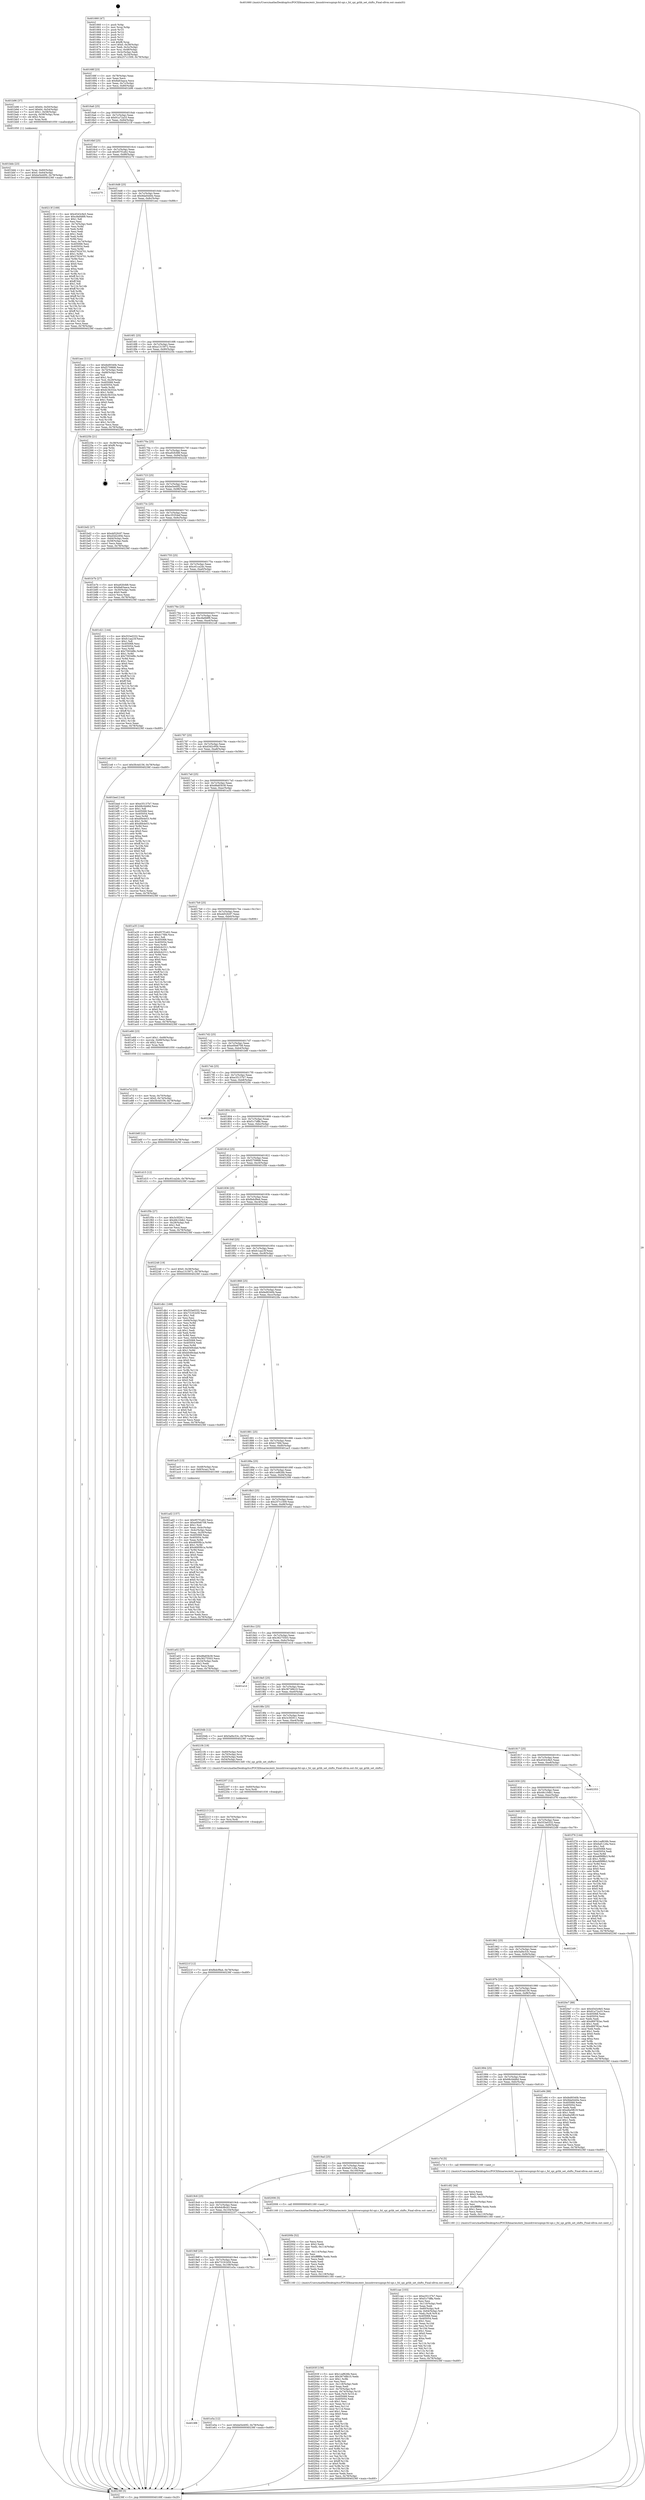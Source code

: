 digraph "0x401660" {
  label = "0x401660 (/mnt/c/Users/mathe/Desktop/tcc/POCII/binaries/extr_linuxdriversspispi-fsl-spi.c_fsl_spi_grlib_set_shifts_Final-ollvm.out::main(0))"
  labelloc = "t"
  node[shape=record]

  Entry [label="",width=0.3,height=0.3,shape=circle,fillcolor=black,style=filled]
  "0x40168f" [label="{
     0x40168f [23]\l
     | [instrs]\l
     &nbsp;&nbsp;0x40168f \<+3\>: mov -0x78(%rbp),%eax\l
     &nbsp;&nbsp;0x401692 \<+2\>: mov %eax,%ecx\l
     &nbsp;&nbsp;0x401694 \<+6\>: sub $0x8a63aaca,%ecx\l
     &nbsp;&nbsp;0x40169a \<+3\>: mov %eax,-0x7c(%rbp)\l
     &nbsp;&nbsp;0x40169d \<+3\>: mov %ecx,-0x80(%rbp)\l
     &nbsp;&nbsp;0x4016a0 \<+6\>: je 0000000000401b96 \<main+0x536\>\l
  }"]
  "0x401b96" [label="{
     0x401b96 [37]\l
     | [instrs]\l
     &nbsp;&nbsp;0x401b96 \<+7\>: movl $0x64,-0x50(%rbp)\l
     &nbsp;&nbsp;0x401b9d \<+7\>: movl $0x64,-0x54(%rbp)\l
     &nbsp;&nbsp;0x401ba4 \<+7\>: movl $0x1,-0x58(%rbp)\l
     &nbsp;&nbsp;0x401bab \<+4\>: movslq -0x58(%rbp),%rax\l
     &nbsp;&nbsp;0x401baf \<+4\>: shl $0x2,%rax\l
     &nbsp;&nbsp;0x401bb3 \<+3\>: mov %rax,%rdi\l
     &nbsp;&nbsp;0x401bb6 \<+5\>: call 0000000000401050 \<malloc@plt\>\l
     | [calls]\l
     &nbsp;&nbsp;0x401050 \{1\} (unknown)\l
  }"]
  "0x4016a6" [label="{
     0x4016a6 [25]\l
     | [instrs]\l
     &nbsp;&nbsp;0x4016a6 \<+5\>: jmp 00000000004016ab \<main+0x4b\>\l
     &nbsp;&nbsp;0x4016ab \<+3\>: mov -0x7c(%rbp),%eax\l
     &nbsp;&nbsp;0x4016ae \<+5\>: sub $0x91a72a33,%eax\l
     &nbsp;&nbsp;0x4016b3 \<+6\>: mov %eax,-0x84(%rbp)\l
     &nbsp;&nbsp;0x4016b9 \<+6\>: je 000000000040213f \<main+0xadf\>\l
  }"]
  Exit [label="",width=0.3,height=0.3,shape=circle,fillcolor=black,style=filled,peripheries=2]
  "0x40213f" [label="{
     0x40213f [169]\l
     | [instrs]\l
     &nbsp;&nbsp;0x40213f \<+5\>: mov $0x4543c9e5,%eax\l
     &nbsp;&nbsp;0x402144 \<+5\>: mov $0xc8af48f9,%ecx\l
     &nbsp;&nbsp;0x402149 \<+2\>: mov $0x1,%dl\l
     &nbsp;&nbsp;0x40214b \<+2\>: xor %esi,%esi\l
     &nbsp;&nbsp;0x40214d \<+3\>: mov -0x74(%rbp),%edi\l
     &nbsp;&nbsp;0x402150 \<+3\>: mov %esi,%r8d\l
     &nbsp;&nbsp;0x402153 \<+3\>: sub %edi,%r8d\l
     &nbsp;&nbsp;0x402156 \<+2\>: mov %esi,%edi\l
     &nbsp;&nbsp;0x402158 \<+3\>: sub $0x1,%edi\l
     &nbsp;&nbsp;0x40215b \<+3\>: add %edi,%r8d\l
     &nbsp;&nbsp;0x40215e \<+3\>: sub %r8d,%esi\l
     &nbsp;&nbsp;0x402161 \<+3\>: mov %esi,-0x74(%rbp)\l
     &nbsp;&nbsp;0x402164 \<+7\>: mov 0x405068,%esi\l
     &nbsp;&nbsp;0x40216b \<+7\>: mov 0x405054,%edi\l
     &nbsp;&nbsp;0x402172 \<+3\>: mov %esi,%r8d\l
     &nbsp;&nbsp;0x402175 \<+7\>: sub $0x57624701,%r8d\l
     &nbsp;&nbsp;0x40217c \<+4\>: sub $0x1,%r8d\l
     &nbsp;&nbsp;0x402180 \<+7\>: add $0x57624701,%r8d\l
     &nbsp;&nbsp;0x402187 \<+4\>: imul %r8d,%esi\l
     &nbsp;&nbsp;0x40218b \<+3\>: and $0x1,%esi\l
     &nbsp;&nbsp;0x40218e \<+3\>: cmp $0x0,%esi\l
     &nbsp;&nbsp;0x402191 \<+4\>: sete %r9b\l
     &nbsp;&nbsp;0x402195 \<+3\>: cmp $0xa,%edi\l
     &nbsp;&nbsp;0x402198 \<+4\>: setl %r10b\l
     &nbsp;&nbsp;0x40219c \<+3\>: mov %r9b,%r11b\l
     &nbsp;&nbsp;0x40219f \<+4\>: xor $0xff,%r11b\l
     &nbsp;&nbsp;0x4021a3 \<+3\>: mov %r10b,%bl\l
     &nbsp;&nbsp;0x4021a6 \<+3\>: xor $0xff,%bl\l
     &nbsp;&nbsp;0x4021a9 \<+3\>: xor $0x1,%dl\l
     &nbsp;&nbsp;0x4021ac \<+3\>: mov %r11b,%r14b\l
     &nbsp;&nbsp;0x4021af \<+4\>: and $0xff,%r14b\l
     &nbsp;&nbsp;0x4021b3 \<+3\>: and %dl,%r9b\l
     &nbsp;&nbsp;0x4021b6 \<+3\>: mov %bl,%r15b\l
     &nbsp;&nbsp;0x4021b9 \<+4\>: and $0xff,%r15b\l
     &nbsp;&nbsp;0x4021bd \<+3\>: and %dl,%r10b\l
     &nbsp;&nbsp;0x4021c0 \<+3\>: or %r9b,%r14b\l
     &nbsp;&nbsp;0x4021c3 \<+3\>: or %r10b,%r15b\l
     &nbsp;&nbsp;0x4021c6 \<+3\>: xor %r15b,%r14b\l
     &nbsp;&nbsp;0x4021c9 \<+3\>: or %bl,%r11b\l
     &nbsp;&nbsp;0x4021cc \<+4\>: xor $0xff,%r11b\l
     &nbsp;&nbsp;0x4021d0 \<+3\>: or $0x1,%dl\l
     &nbsp;&nbsp;0x4021d3 \<+3\>: and %dl,%r11b\l
     &nbsp;&nbsp;0x4021d6 \<+3\>: or %r11b,%r14b\l
     &nbsp;&nbsp;0x4021d9 \<+4\>: test $0x1,%r14b\l
     &nbsp;&nbsp;0x4021dd \<+3\>: cmovne %ecx,%eax\l
     &nbsp;&nbsp;0x4021e0 \<+3\>: mov %eax,-0x78(%rbp)\l
     &nbsp;&nbsp;0x4021e3 \<+5\>: jmp 000000000040236f \<main+0xd0f\>\l
  }"]
  "0x4016bf" [label="{
     0x4016bf [25]\l
     | [instrs]\l
     &nbsp;&nbsp;0x4016bf \<+5\>: jmp 00000000004016c4 \<main+0x64\>\l
     &nbsp;&nbsp;0x4016c4 \<+3\>: mov -0x7c(%rbp),%eax\l
     &nbsp;&nbsp;0x4016c7 \<+5\>: sub $0x957f1e62,%eax\l
     &nbsp;&nbsp;0x4016cc \<+6\>: mov %eax,-0x88(%rbp)\l
     &nbsp;&nbsp;0x4016d2 \<+6\>: je 0000000000402270 \<main+0xc10\>\l
  }"]
  "0x40221f" [label="{
     0x40221f [12]\l
     | [instrs]\l
     &nbsp;&nbsp;0x40221f \<+7\>: movl $0xfbdcf9a4,-0x78(%rbp)\l
     &nbsp;&nbsp;0x402226 \<+5\>: jmp 000000000040236f \<main+0xd0f\>\l
  }"]
  "0x402270" [label="{
     0x402270\l
  }", style=dashed]
  "0x4016d8" [label="{
     0x4016d8 [25]\l
     | [instrs]\l
     &nbsp;&nbsp;0x4016d8 \<+5\>: jmp 00000000004016dd \<main+0x7d\>\l
     &nbsp;&nbsp;0x4016dd \<+3\>: mov -0x7c(%rbp),%eax\l
     &nbsp;&nbsp;0x4016e0 \<+5\>: sub $0x9da0440e,%eax\l
     &nbsp;&nbsp;0x4016e5 \<+6\>: mov %eax,-0x8c(%rbp)\l
     &nbsp;&nbsp;0x4016eb \<+6\>: je 0000000000401eec \<main+0x88c\>\l
  }"]
  "0x402213" [label="{
     0x402213 [12]\l
     | [instrs]\l
     &nbsp;&nbsp;0x402213 \<+4\>: mov -0x70(%rbp),%rsi\l
     &nbsp;&nbsp;0x402217 \<+3\>: mov %rsi,%rdi\l
     &nbsp;&nbsp;0x40221a \<+5\>: call 0000000000401030 \<free@plt\>\l
     | [calls]\l
     &nbsp;&nbsp;0x401030 \{1\} (unknown)\l
  }"]
  "0x401eec" [label="{
     0x401eec [111]\l
     | [instrs]\l
     &nbsp;&nbsp;0x401eec \<+5\>: mov $0xfed9340b,%eax\l
     &nbsp;&nbsp;0x401ef1 \<+5\>: mov $0xf2709fd6,%ecx\l
     &nbsp;&nbsp;0x401ef6 \<+3\>: mov -0x74(%rbp),%edx\l
     &nbsp;&nbsp;0x401ef9 \<+3\>: cmp -0x68(%rbp),%edx\l
     &nbsp;&nbsp;0x401efc \<+4\>: setl %sil\l
     &nbsp;&nbsp;0x401f00 \<+4\>: and $0x1,%sil\l
     &nbsp;&nbsp;0x401f04 \<+4\>: mov %sil,-0x29(%rbp)\l
     &nbsp;&nbsp;0x401f08 \<+7\>: mov 0x405068,%edx\l
     &nbsp;&nbsp;0x401f0f \<+7\>: mov 0x405054,%edi\l
     &nbsp;&nbsp;0x401f16 \<+3\>: mov %edx,%r8d\l
     &nbsp;&nbsp;0x401f19 \<+7\>: add $0xdc3b332e,%r8d\l
     &nbsp;&nbsp;0x401f20 \<+4\>: sub $0x1,%r8d\l
     &nbsp;&nbsp;0x401f24 \<+7\>: sub $0xdc3b332e,%r8d\l
     &nbsp;&nbsp;0x401f2b \<+4\>: imul %r8d,%edx\l
     &nbsp;&nbsp;0x401f2f \<+3\>: and $0x1,%edx\l
     &nbsp;&nbsp;0x401f32 \<+3\>: cmp $0x0,%edx\l
     &nbsp;&nbsp;0x401f35 \<+4\>: sete %sil\l
     &nbsp;&nbsp;0x401f39 \<+3\>: cmp $0xa,%edi\l
     &nbsp;&nbsp;0x401f3c \<+4\>: setl %r9b\l
     &nbsp;&nbsp;0x401f40 \<+3\>: mov %sil,%r10b\l
     &nbsp;&nbsp;0x401f43 \<+3\>: and %r9b,%r10b\l
     &nbsp;&nbsp;0x401f46 \<+3\>: xor %r9b,%sil\l
     &nbsp;&nbsp;0x401f49 \<+3\>: or %sil,%r10b\l
     &nbsp;&nbsp;0x401f4c \<+4\>: test $0x1,%r10b\l
     &nbsp;&nbsp;0x401f50 \<+3\>: cmovne %ecx,%eax\l
     &nbsp;&nbsp;0x401f53 \<+3\>: mov %eax,-0x78(%rbp)\l
     &nbsp;&nbsp;0x401f56 \<+5\>: jmp 000000000040236f \<main+0xd0f\>\l
  }"]
  "0x4016f1" [label="{
     0x4016f1 [25]\l
     | [instrs]\l
     &nbsp;&nbsp;0x4016f1 \<+5\>: jmp 00000000004016f6 \<main+0x96\>\l
     &nbsp;&nbsp;0x4016f6 \<+3\>: mov -0x7c(%rbp),%eax\l
     &nbsp;&nbsp;0x4016f9 \<+5\>: sub $0xa1315972,%eax\l
     &nbsp;&nbsp;0x4016fe \<+6\>: mov %eax,-0x90(%rbp)\l
     &nbsp;&nbsp;0x401704 \<+6\>: je 000000000040225b \<main+0xbfb\>\l
  }"]
  "0x402207" [label="{
     0x402207 [12]\l
     | [instrs]\l
     &nbsp;&nbsp;0x402207 \<+4\>: mov -0x60(%rbp),%rsi\l
     &nbsp;&nbsp;0x40220b \<+3\>: mov %rsi,%rdi\l
     &nbsp;&nbsp;0x40220e \<+5\>: call 0000000000401030 \<free@plt\>\l
     | [calls]\l
     &nbsp;&nbsp;0x401030 \{1\} (unknown)\l
  }"]
  "0x40225b" [label="{
     0x40225b [21]\l
     | [instrs]\l
     &nbsp;&nbsp;0x40225b \<+3\>: mov -0x38(%rbp),%eax\l
     &nbsp;&nbsp;0x40225e \<+7\>: add $0xf8,%rsp\l
     &nbsp;&nbsp;0x402265 \<+1\>: pop %rbx\l
     &nbsp;&nbsp;0x402266 \<+2\>: pop %r12\l
     &nbsp;&nbsp;0x402268 \<+2\>: pop %r13\l
     &nbsp;&nbsp;0x40226a \<+2\>: pop %r14\l
     &nbsp;&nbsp;0x40226c \<+2\>: pop %r15\l
     &nbsp;&nbsp;0x40226e \<+1\>: pop %rbp\l
     &nbsp;&nbsp;0x40226f \<+1\>: ret\l
  }"]
  "0x40170a" [label="{
     0x40170a [25]\l
     | [instrs]\l
     &nbsp;&nbsp;0x40170a \<+5\>: jmp 000000000040170f \<main+0xaf\>\l
     &nbsp;&nbsp;0x40170f \<+3\>: mov -0x7c(%rbp),%eax\l
     &nbsp;&nbsp;0x401712 \<+5\>: sub $0xa92fcfd8,%eax\l
     &nbsp;&nbsp;0x401717 \<+6\>: mov %eax,-0x94(%rbp)\l
     &nbsp;&nbsp;0x40171d \<+6\>: je 000000000040222b \<main+0xbcb\>\l
  }"]
  "0x40203f" [label="{
     0x40203f [156]\l
     | [instrs]\l
     &nbsp;&nbsp;0x40203f \<+5\>: mov $0x1cef626b,%ecx\l
     &nbsp;&nbsp;0x402044 \<+5\>: mov $0x36748b10,%edx\l
     &nbsp;&nbsp;0x402049 \<+3\>: mov $0x1,%r8b\l
     &nbsp;&nbsp;0x40204c \<+2\>: xor %esi,%esi\l
     &nbsp;&nbsp;0x40204e \<+6\>: mov -0x118(%rbp),%edi\l
     &nbsp;&nbsp;0x402054 \<+3\>: imul %eax,%edi\l
     &nbsp;&nbsp;0x402057 \<+4\>: mov -0x70(%rbp),%r9\l
     &nbsp;&nbsp;0x40205b \<+4\>: movslq -0x74(%rbp),%r10\l
     &nbsp;&nbsp;0x40205f \<+4\>: mov %edi,(%r9,%r10,4)\l
     &nbsp;&nbsp;0x402063 \<+7\>: mov 0x405068,%eax\l
     &nbsp;&nbsp;0x40206a \<+7\>: mov 0x405054,%edi\l
     &nbsp;&nbsp;0x402071 \<+3\>: sub $0x1,%esi\l
     &nbsp;&nbsp;0x402074 \<+3\>: mov %eax,%r11d\l
     &nbsp;&nbsp;0x402077 \<+3\>: add %esi,%r11d\l
     &nbsp;&nbsp;0x40207a \<+4\>: imul %r11d,%eax\l
     &nbsp;&nbsp;0x40207e \<+3\>: and $0x1,%eax\l
     &nbsp;&nbsp;0x402081 \<+3\>: cmp $0x0,%eax\l
     &nbsp;&nbsp;0x402084 \<+3\>: sete %bl\l
     &nbsp;&nbsp;0x402087 \<+3\>: cmp $0xa,%edi\l
     &nbsp;&nbsp;0x40208a \<+4\>: setl %r14b\l
     &nbsp;&nbsp;0x40208e \<+3\>: mov %bl,%r15b\l
     &nbsp;&nbsp;0x402091 \<+4\>: xor $0xff,%r15b\l
     &nbsp;&nbsp;0x402095 \<+3\>: mov %r14b,%r12b\l
     &nbsp;&nbsp;0x402098 \<+4\>: xor $0xff,%r12b\l
     &nbsp;&nbsp;0x40209c \<+4\>: xor $0x0,%r8b\l
     &nbsp;&nbsp;0x4020a0 \<+3\>: mov %r15b,%r13b\l
     &nbsp;&nbsp;0x4020a3 \<+4\>: and $0x0,%r13b\l
     &nbsp;&nbsp;0x4020a7 \<+3\>: and %r8b,%bl\l
     &nbsp;&nbsp;0x4020aa \<+3\>: mov %r12b,%al\l
     &nbsp;&nbsp;0x4020ad \<+2\>: and $0x0,%al\l
     &nbsp;&nbsp;0x4020af \<+3\>: and %r8b,%r14b\l
     &nbsp;&nbsp;0x4020b2 \<+3\>: or %bl,%r13b\l
     &nbsp;&nbsp;0x4020b5 \<+3\>: or %r14b,%al\l
     &nbsp;&nbsp;0x4020b8 \<+3\>: xor %al,%r13b\l
     &nbsp;&nbsp;0x4020bb \<+3\>: or %r12b,%r15b\l
     &nbsp;&nbsp;0x4020be \<+4\>: xor $0xff,%r15b\l
     &nbsp;&nbsp;0x4020c2 \<+4\>: or $0x0,%r8b\l
     &nbsp;&nbsp;0x4020c6 \<+3\>: and %r8b,%r15b\l
     &nbsp;&nbsp;0x4020c9 \<+3\>: or %r15b,%r13b\l
     &nbsp;&nbsp;0x4020cc \<+4\>: test $0x1,%r13b\l
     &nbsp;&nbsp;0x4020d0 \<+3\>: cmovne %edx,%ecx\l
     &nbsp;&nbsp;0x4020d3 \<+3\>: mov %ecx,-0x78(%rbp)\l
     &nbsp;&nbsp;0x4020d6 \<+5\>: jmp 000000000040236f \<main+0xd0f\>\l
  }"]
  "0x40222b" [label="{
     0x40222b\l
  }", style=dashed]
  "0x401723" [label="{
     0x401723 [25]\l
     | [instrs]\l
     &nbsp;&nbsp;0x401723 \<+5\>: jmp 0000000000401728 \<main+0xc8\>\l
     &nbsp;&nbsp;0x401728 \<+3\>: mov -0x7c(%rbp),%eax\l
     &nbsp;&nbsp;0x40172b \<+5\>: sub $0xbe5e40f2,%eax\l
     &nbsp;&nbsp;0x401730 \<+6\>: mov %eax,-0x98(%rbp)\l
     &nbsp;&nbsp;0x401736 \<+6\>: je 0000000000401bd2 \<main+0x572\>\l
  }"]
  "0x40200b" [label="{
     0x40200b [52]\l
     | [instrs]\l
     &nbsp;&nbsp;0x40200b \<+2\>: xor %ecx,%ecx\l
     &nbsp;&nbsp;0x40200d \<+5\>: mov $0x2,%edx\l
     &nbsp;&nbsp;0x402012 \<+6\>: mov %edx,-0x114(%rbp)\l
     &nbsp;&nbsp;0x402018 \<+1\>: cltd\l
     &nbsp;&nbsp;0x402019 \<+6\>: mov -0x114(%rbp),%esi\l
     &nbsp;&nbsp;0x40201f \<+2\>: idiv %esi\l
     &nbsp;&nbsp;0x402021 \<+6\>: imul $0xfffffffe,%edx,%edx\l
     &nbsp;&nbsp;0x402027 \<+2\>: mov %ecx,%edi\l
     &nbsp;&nbsp;0x402029 \<+2\>: sub %edx,%edi\l
     &nbsp;&nbsp;0x40202b \<+2\>: mov %ecx,%edx\l
     &nbsp;&nbsp;0x40202d \<+3\>: sub $0x1,%edx\l
     &nbsp;&nbsp;0x402030 \<+2\>: add %edx,%edi\l
     &nbsp;&nbsp;0x402032 \<+2\>: sub %edi,%ecx\l
     &nbsp;&nbsp;0x402034 \<+6\>: mov %ecx,-0x118(%rbp)\l
     &nbsp;&nbsp;0x40203a \<+5\>: call 0000000000401160 \<next_i\>\l
     | [calls]\l
     &nbsp;&nbsp;0x401160 \{1\} (/mnt/c/Users/mathe/Desktop/tcc/POCII/binaries/extr_linuxdriversspispi-fsl-spi.c_fsl_spi_grlib_set_shifts_Final-ollvm.out::next_i)\l
  }"]
  "0x401bd2" [label="{
     0x401bd2 [27]\l
     | [instrs]\l
     &nbsp;&nbsp;0x401bd2 \<+5\>: mov $0xdd52fc97,%eax\l
     &nbsp;&nbsp;0x401bd7 \<+5\>: mov $0xd3d2c95b,%ecx\l
     &nbsp;&nbsp;0x401bdc \<+3\>: mov -0x64(%rbp),%edx\l
     &nbsp;&nbsp;0x401bdf \<+3\>: cmp -0x58(%rbp),%edx\l
     &nbsp;&nbsp;0x401be2 \<+3\>: cmovl %ecx,%eax\l
     &nbsp;&nbsp;0x401be5 \<+3\>: mov %eax,-0x78(%rbp)\l
     &nbsp;&nbsp;0x401be8 \<+5\>: jmp 000000000040236f \<main+0xd0f\>\l
  }"]
  "0x40173c" [label="{
     0x40173c [25]\l
     | [instrs]\l
     &nbsp;&nbsp;0x40173c \<+5\>: jmp 0000000000401741 \<main+0xe1\>\l
     &nbsp;&nbsp;0x401741 \<+3\>: mov -0x7c(%rbp),%eax\l
     &nbsp;&nbsp;0x401744 \<+5\>: sub $0xc35354ef,%eax\l
     &nbsp;&nbsp;0x401749 \<+6\>: mov %eax,-0x9c(%rbp)\l
     &nbsp;&nbsp;0x40174f \<+6\>: je 0000000000401b7b \<main+0x51b\>\l
  }"]
  "0x401e7d" [label="{
     0x401e7d [23]\l
     | [instrs]\l
     &nbsp;&nbsp;0x401e7d \<+4\>: mov %rax,-0x70(%rbp)\l
     &nbsp;&nbsp;0x401e81 \<+7\>: movl $0x0,-0x74(%rbp)\l
     &nbsp;&nbsp;0x401e88 \<+7\>: movl $0x5fc4d156,-0x78(%rbp)\l
     &nbsp;&nbsp;0x401e8f \<+5\>: jmp 000000000040236f \<main+0xd0f\>\l
  }"]
  "0x401b7b" [label="{
     0x401b7b [27]\l
     | [instrs]\l
     &nbsp;&nbsp;0x401b7b \<+5\>: mov $0xa92fcfd8,%eax\l
     &nbsp;&nbsp;0x401b80 \<+5\>: mov $0x8a63aaca,%ecx\l
     &nbsp;&nbsp;0x401b85 \<+3\>: mov -0x30(%rbp),%edx\l
     &nbsp;&nbsp;0x401b88 \<+3\>: cmp $0x0,%edx\l
     &nbsp;&nbsp;0x401b8b \<+3\>: cmove %ecx,%eax\l
     &nbsp;&nbsp;0x401b8e \<+3\>: mov %eax,-0x78(%rbp)\l
     &nbsp;&nbsp;0x401b91 \<+5\>: jmp 000000000040236f \<main+0xd0f\>\l
  }"]
  "0x401755" [label="{
     0x401755 [25]\l
     | [instrs]\l
     &nbsp;&nbsp;0x401755 \<+5\>: jmp 000000000040175a \<main+0xfa\>\l
     &nbsp;&nbsp;0x40175a \<+3\>: mov -0x7c(%rbp),%eax\l
     &nbsp;&nbsp;0x40175d \<+5\>: sub $0xc61ca2dc,%eax\l
     &nbsp;&nbsp;0x401762 \<+6\>: mov %eax,-0xa0(%rbp)\l
     &nbsp;&nbsp;0x401768 \<+6\>: je 0000000000401d21 \<main+0x6c1\>\l
  }"]
  "0x4019f8" [label="{
     0x4019f8\l
  }", style=dashed]
  "0x401d21" [label="{
     0x401d21 [144]\l
     | [instrs]\l
     &nbsp;&nbsp;0x401d21 \<+5\>: mov $0x553e0332,%eax\l
     &nbsp;&nbsp;0x401d26 \<+5\>: mov $0xfc1aa23f,%ecx\l
     &nbsp;&nbsp;0x401d2b \<+2\>: mov $0x1,%dl\l
     &nbsp;&nbsp;0x401d2d \<+7\>: mov 0x405068,%esi\l
     &nbsp;&nbsp;0x401d34 \<+7\>: mov 0x405054,%edi\l
     &nbsp;&nbsp;0x401d3b \<+3\>: mov %esi,%r8d\l
     &nbsp;&nbsp;0x401d3e \<+7\>: add $0x75934f8c,%r8d\l
     &nbsp;&nbsp;0x401d45 \<+4\>: sub $0x1,%r8d\l
     &nbsp;&nbsp;0x401d49 \<+7\>: sub $0x75934f8c,%r8d\l
     &nbsp;&nbsp;0x401d50 \<+4\>: imul %r8d,%esi\l
     &nbsp;&nbsp;0x401d54 \<+3\>: and $0x1,%esi\l
     &nbsp;&nbsp;0x401d57 \<+3\>: cmp $0x0,%esi\l
     &nbsp;&nbsp;0x401d5a \<+4\>: sete %r9b\l
     &nbsp;&nbsp;0x401d5e \<+3\>: cmp $0xa,%edi\l
     &nbsp;&nbsp;0x401d61 \<+4\>: setl %r10b\l
     &nbsp;&nbsp;0x401d65 \<+3\>: mov %r9b,%r11b\l
     &nbsp;&nbsp;0x401d68 \<+4\>: xor $0xff,%r11b\l
     &nbsp;&nbsp;0x401d6c \<+3\>: mov %r10b,%bl\l
     &nbsp;&nbsp;0x401d6f \<+3\>: xor $0xff,%bl\l
     &nbsp;&nbsp;0x401d72 \<+3\>: xor $0x0,%dl\l
     &nbsp;&nbsp;0x401d75 \<+3\>: mov %r11b,%r14b\l
     &nbsp;&nbsp;0x401d78 \<+4\>: and $0x0,%r14b\l
     &nbsp;&nbsp;0x401d7c \<+3\>: and %dl,%r9b\l
     &nbsp;&nbsp;0x401d7f \<+3\>: mov %bl,%r15b\l
     &nbsp;&nbsp;0x401d82 \<+4\>: and $0x0,%r15b\l
     &nbsp;&nbsp;0x401d86 \<+3\>: and %dl,%r10b\l
     &nbsp;&nbsp;0x401d89 \<+3\>: or %r9b,%r14b\l
     &nbsp;&nbsp;0x401d8c \<+3\>: or %r10b,%r15b\l
     &nbsp;&nbsp;0x401d8f \<+3\>: xor %r15b,%r14b\l
     &nbsp;&nbsp;0x401d92 \<+3\>: or %bl,%r11b\l
     &nbsp;&nbsp;0x401d95 \<+4\>: xor $0xff,%r11b\l
     &nbsp;&nbsp;0x401d99 \<+3\>: or $0x0,%dl\l
     &nbsp;&nbsp;0x401d9c \<+3\>: and %dl,%r11b\l
     &nbsp;&nbsp;0x401d9f \<+3\>: or %r11b,%r14b\l
     &nbsp;&nbsp;0x401da2 \<+4\>: test $0x1,%r14b\l
     &nbsp;&nbsp;0x401da6 \<+3\>: cmovne %ecx,%eax\l
     &nbsp;&nbsp;0x401da9 \<+3\>: mov %eax,-0x78(%rbp)\l
     &nbsp;&nbsp;0x401dac \<+5\>: jmp 000000000040236f \<main+0xd0f\>\l
  }"]
  "0x40176e" [label="{
     0x40176e [25]\l
     | [instrs]\l
     &nbsp;&nbsp;0x40176e \<+5\>: jmp 0000000000401773 \<main+0x113\>\l
     &nbsp;&nbsp;0x401773 \<+3\>: mov -0x7c(%rbp),%eax\l
     &nbsp;&nbsp;0x401776 \<+5\>: sub $0xc8af48f9,%eax\l
     &nbsp;&nbsp;0x40177b \<+6\>: mov %eax,-0xa4(%rbp)\l
     &nbsp;&nbsp;0x401781 \<+6\>: je 00000000004021e8 \<main+0xb88\>\l
  }"]
  "0x401e5a" [label="{
     0x401e5a [12]\l
     | [instrs]\l
     &nbsp;&nbsp;0x401e5a \<+7\>: movl $0xbe5e40f2,-0x78(%rbp)\l
     &nbsp;&nbsp;0x401e61 \<+5\>: jmp 000000000040236f \<main+0xd0f\>\l
  }"]
  "0x4021e8" [label="{
     0x4021e8 [12]\l
     | [instrs]\l
     &nbsp;&nbsp;0x4021e8 \<+7\>: movl $0x5fc4d156,-0x78(%rbp)\l
     &nbsp;&nbsp;0x4021ef \<+5\>: jmp 000000000040236f \<main+0xd0f\>\l
  }"]
  "0x401787" [label="{
     0x401787 [25]\l
     | [instrs]\l
     &nbsp;&nbsp;0x401787 \<+5\>: jmp 000000000040178c \<main+0x12c\>\l
     &nbsp;&nbsp;0x40178c \<+3\>: mov -0x7c(%rbp),%eax\l
     &nbsp;&nbsp;0x40178f \<+5\>: sub $0xd3d2c95b,%eax\l
     &nbsp;&nbsp;0x401794 \<+6\>: mov %eax,-0xa8(%rbp)\l
     &nbsp;&nbsp;0x40179a \<+6\>: je 0000000000401bed \<main+0x58d\>\l
  }"]
  "0x4019df" [label="{
     0x4019df [25]\l
     | [instrs]\l
     &nbsp;&nbsp;0x4019df \<+5\>: jmp 00000000004019e4 \<main+0x384\>\l
     &nbsp;&nbsp;0x4019e4 \<+3\>: mov -0x7c(%rbp),%eax\l
     &nbsp;&nbsp;0x4019e7 \<+5\>: sub $0x73191b59,%eax\l
     &nbsp;&nbsp;0x4019ec \<+6\>: mov %eax,-0x108(%rbp)\l
     &nbsp;&nbsp;0x4019f2 \<+6\>: je 0000000000401e5a \<main+0x7fa\>\l
  }"]
  "0x401bed" [label="{
     0x401bed [144]\l
     | [instrs]\l
     &nbsp;&nbsp;0x401bed \<+5\>: mov $0xe35137b7,%eax\l
     &nbsp;&nbsp;0x401bf2 \<+5\>: mov $0x68c0dd6d,%ecx\l
     &nbsp;&nbsp;0x401bf7 \<+2\>: mov $0x1,%dl\l
     &nbsp;&nbsp;0x401bf9 \<+7\>: mov 0x405068,%esi\l
     &nbsp;&nbsp;0x401c00 \<+7\>: mov 0x405054,%edi\l
     &nbsp;&nbsp;0x401c07 \<+3\>: mov %esi,%r8d\l
     &nbsp;&nbsp;0x401c0a \<+7\>: sub $0xd0b4e53,%r8d\l
     &nbsp;&nbsp;0x401c11 \<+4\>: sub $0x1,%r8d\l
     &nbsp;&nbsp;0x401c15 \<+7\>: add $0xd0b4e53,%r8d\l
     &nbsp;&nbsp;0x401c1c \<+4\>: imul %r8d,%esi\l
     &nbsp;&nbsp;0x401c20 \<+3\>: and $0x1,%esi\l
     &nbsp;&nbsp;0x401c23 \<+3\>: cmp $0x0,%esi\l
     &nbsp;&nbsp;0x401c26 \<+4\>: sete %r9b\l
     &nbsp;&nbsp;0x401c2a \<+3\>: cmp $0xa,%edi\l
     &nbsp;&nbsp;0x401c2d \<+4\>: setl %r10b\l
     &nbsp;&nbsp;0x401c31 \<+3\>: mov %r9b,%r11b\l
     &nbsp;&nbsp;0x401c34 \<+4\>: xor $0xff,%r11b\l
     &nbsp;&nbsp;0x401c38 \<+3\>: mov %r10b,%bl\l
     &nbsp;&nbsp;0x401c3b \<+3\>: xor $0xff,%bl\l
     &nbsp;&nbsp;0x401c3e \<+3\>: xor $0x0,%dl\l
     &nbsp;&nbsp;0x401c41 \<+3\>: mov %r11b,%r14b\l
     &nbsp;&nbsp;0x401c44 \<+4\>: and $0x0,%r14b\l
     &nbsp;&nbsp;0x401c48 \<+3\>: and %dl,%r9b\l
     &nbsp;&nbsp;0x401c4b \<+3\>: mov %bl,%r15b\l
     &nbsp;&nbsp;0x401c4e \<+4\>: and $0x0,%r15b\l
     &nbsp;&nbsp;0x401c52 \<+3\>: and %dl,%r10b\l
     &nbsp;&nbsp;0x401c55 \<+3\>: or %r9b,%r14b\l
     &nbsp;&nbsp;0x401c58 \<+3\>: or %r10b,%r15b\l
     &nbsp;&nbsp;0x401c5b \<+3\>: xor %r15b,%r14b\l
     &nbsp;&nbsp;0x401c5e \<+3\>: or %bl,%r11b\l
     &nbsp;&nbsp;0x401c61 \<+4\>: xor $0xff,%r11b\l
     &nbsp;&nbsp;0x401c65 \<+3\>: or $0x0,%dl\l
     &nbsp;&nbsp;0x401c68 \<+3\>: and %dl,%r11b\l
     &nbsp;&nbsp;0x401c6b \<+3\>: or %r11b,%r14b\l
     &nbsp;&nbsp;0x401c6e \<+4\>: test $0x1,%r14b\l
     &nbsp;&nbsp;0x401c72 \<+3\>: cmovne %ecx,%eax\l
     &nbsp;&nbsp;0x401c75 \<+3\>: mov %eax,-0x78(%rbp)\l
     &nbsp;&nbsp;0x401c78 \<+5\>: jmp 000000000040236f \<main+0xd0f\>\l
  }"]
  "0x4017a0" [label="{
     0x4017a0 [25]\l
     | [instrs]\l
     &nbsp;&nbsp;0x4017a0 \<+5\>: jmp 00000000004017a5 \<main+0x145\>\l
     &nbsp;&nbsp;0x4017a5 \<+3\>: mov -0x7c(%rbp),%eax\l
     &nbsp;&nbsp;0x4017a8 \<+5\>: sub $0xd8a83b38,%eax\l
     &nbsp;&nbsp;0x4017ad \<+6\>: mov %eax,-0xac(%rbp)\l
     &nbsp;&nbsp;0x4017b3 \<+6\>: je 0000000000401a35 \<main+0x3d5\>\l
  }"]
  "0x402237" [label="{
     0x402237\l
  }", style=dashed]
  "0x401a35" [label="{
     0x401a35 [144]\l
     | [instrs]\l
     &nbsp;&nbsp;0x401a35 \<+5\>: mov $0x957f1e62,%eax\l
     &nbsp;&nbsp;0x401a3a \<+5\>: mov $0xb176fd,%ecx\l
     &nbsp;&nbsp;0x401a3f \<+2\>: mov $0x1,%dl\l
     &nbsp;&nbsp;0x401a41 \<+7\>: mov 0x405068,%esi\l
     &nbsp;&nbsp;0x401a48 \<+7\>: mov 0x405054,%edi\l
     &nbsp;&nbsp;0x401a4f \<+3\>: mov %esi,%r8d\l
     &nbsp;&nbsp;0x401a52 \<+7\>: sub $0x6cb2311,%r8d\l
     &nbsp;&nbsp;0x401a59 \<+4\>: sub $0x1,%r8d\l
     &nbsp;&nbsp;0x401a5d \<+7\>: add $0x6cb2311,%r8d\l
     &nbsp;&nbsp;0x401a64 \<+4\>: imul %r8d,%esi\l
     &nbsp;&nbsp;0x401a68 \<+3\>: and $0x1,%esi\l
     &nbsp;&nbsp;0x401a6b \<+3\>: cmp $0x0,%esi\l
     &nbsp;&nbsp;0x401a6e \<+4\>: sete %r9b\l
     &nbsp;&nbsp;0x401a72 \<+3\>: cmp $0xa,%edi\l
     &nbsp;&nbsp;0x401a75 \<+4\>: setl %r10b\l
     &nbsp;&nbsp;0x401a79 \<+3\>: mov %r9b,%r11b\l
     &nbsp;&nbsp;0x401a7c \<+4\>: xor $0xff,%r11b\l
     &nbsp;&nbsp;0x401a80 \<+3\>: mov %r10b,%bl\l
     &nbsp;&nbsp;0x401a83 \<+3\>: xor $0xff,%bl\l
     &nbsp;&nbsp;0x401a86 \<+3\>: xor $0x0,%dl\l
     &nbsp;&nbsp;0x401a89 \<+3\>: mov %r11b,%r14b\l
     &nbsp;&nbsp;0x401a8c \<+4\>: and $0x0,%r14b\l
     &nbsp;&nbsp;0x401a90 \<+3\>: and %dl,%r9b\l
     &nbsp;&nbsp;0x401a93 \<+3\>: mov %bl,%r15b\l
     &nbsp;&nbsp;0x401a96 \<+4\>: and $0x0,%r15b\l
     &nbsp;&nbsp;0x401a9a \<+3\>: and %dl,%r10b\l
     &nbsp;&nbsp;0x401a9d \<+3\>: or %r9b,%r14b\l
     &nbsp;&nbsp;0x401aa0 \<+3\>: or %r10b,%r15b\l
     &nbsp;&nbsp;0x401aa3 \<+3\>: xor %r15b,%r14b\l
     &nbsp;&nbsp;0x401aa6 \<+3\>: or %bl,%r11b\l
     &nbsp;&nbsp;0x401aa9 \<+4\>: xor $0xff,%r11b\l
     &nbsp;&nbsp;0x401aad \<+3\>: or $0x0,%dl\l
     &nbsp;&nbsp;0x401ab0 \<+3\>: and %dl,%r11b\l
     &nbsp;&nbsp;0x401ab3 \<+3\>: or %r11b,%r14b\l
     &nbsp;&nbsp;0x401ab6 \<+4\>: test $0x1,%r14b\l
     &nbsp;&nbsp;0x401aba \<+3\>: cmovne %ecx,%eax\l
     &nbsp;&nbsp;0x401abd \<+3\>: mov %eax,-0x78(%rbp)\l
     &nbsp;&nbsp;0x401ac0 \<+5\>: jmp 000000000040236f \<main+0xd0f\>\l
  }"]
  "0x4017b9" [label="{
     0x4017b9 [25]\l
     | [instrs]\l
     &nbsp;&nbsp;0x4017b9 \<+5\>: jmp 00000000004017be \<main+0x15e\>\l
     &nbsp;&nbsp;0x4017be \<+3\>: mov -0x7c(%rbp),%eax\l
     &nbsp;&nbsp;0x4017c1 \<+5\>: sub $0xdd52fc97,%eax\l
     &nbsp;&nbsp;0x4017c6 \<+6\>: mov %eax,-0xb0(%rbp)\l
     &nbsp;&nbsp;0x4017cc \<+6\>: je 0000000000401e66 \<main+0x806\>\l
  }"]
  "0x4019c6" [label="{
     0x4019c6 [25]\l
     | [instrs]\l
     &nbsp;&nbsp;0x4019c6 \<+5\>: jmp 00000000004019cb \<main+0x36b\>\l
     &nbsp;&nbsp;0x4019cb \<+3\>: mov -0x7c(%rbp),%eax\l
     &nbsp;&nbsp;0x4019ce \<+5\>: sub $0x6dcf6cb3,%eax\l
     &nbsp;&nbsp;0x4019d3 \<+6\>: mov %eax,-0x104(%rbp)\l
     &nbsp;&nbsp;0x4019d9 \<+6\>: je 0000000000402237 \<main+0xbd7\>\l
  }"]
  "0x401e66" [label="{
     0x401e66 [23]\l
     | [instrs]\l
     &nbsp;&nbsp;0x401e66 \<+7\>: movl $0x1,-0x68(%rbp)\l
     &nbsp;&nbsp;0x401e6d \<+4\>: movslq -0x68(%rbp),%rax\l
     &nbsp;&nbsp;0x401e71 \<+4\>: shl $0x2,%rax\l
     &nbsp;&nbsp;0x401e75 \<+3\>: mov %rax,%rdi\l
     &nbsp;&nbsp;0x401e78 \<+5\>: call 0000000000401050 \<malloc@plt\>\l
     | [calls]\l
     &nbsp;&nbsp;0x401050 \{1\} (unknown)\l
  }"]
  "0x4017d2" [label="{
     0x4017d2 [25]\l
     | [instrs]\l
     &nbsp;&nbsp;0x4017d2 \<+5\>: jmp 00000000004017d7 \<main+0x177\>\l
     &nbsp;&nbsp;0x4017d7 \<+3\>: mov -0x7c(%rbp),%eax\l
     &nbsp;&nbsp;0x4017da \<+5\>: sub $0xe00e6708,%eax\l
     &nbsp;&nbsp;0x4017df \<+6\>: mov %eax,-0xb4(%rbp)\l
     &nbsp;&nbsp;0x4017e5 \<+6\>: je 0000000000401b6f \<main+0x50f\>\l
  }"]
  "0x402006" [label="{
     0x402006 [5]\l
     | [instrs]\l
     &nbsp;&nbsp;0x402006 \<+5\>: call 0000000000401160 \<next_i\>\l
     | [calls]\l
     &nbsp;&nbsp;0x401160 \{1\} (/mnt/c/Users/mathe/Desktop/tcc/POCII/binaries/extr_linuxdriversspispi-fsl-spi.c_fsl_spi_grlib_set_shifts_Final-ollvm.out::next_i)\l
  }"]
  "0x401b6f" [label="{
     0x401b6f [12]\l
     | [instrs]\l
     &nbsp;&nbsp;0x401b6f \<+7\>: movl $0xc35354ef,-0x78(%rbp)\l
     &nbsp;&nbsp;0x401b76 \<+5\>: jmp 000000000040236f \<main+0xd0f\>\l
  }"]
  "0x4017eb" [label="{
     0x4017eb [25]\l
     | [instrs]\l
     &nbsp;&nbsp;0x4017eb \<+5\>: jmp 00000000004017f0 \<main+0x190\>\l
     &nbsp;&nbsp;0x4017f0 \<+3\>: mov -0x7c(%rbp),%eax\l
     &nbsp;&nbsp;0x4017f3 \<+5\>: sub $0xe35137b7,%eax\l
     &nbsp;&nbsp;0x4017f8 \<+6\>: mov %eax,-0xb8(%rbp)\l
     &nbsp;&nbsp;0x4017fe \<+6\>: je 000000000040228c \<main+0xc2c\>\l
  }"]
  "0x401cae" [label="{
     0x401cae [103]\l
     | [instrs]\l
     &nbsp;&nbsp;0x401cae \<+5\>: mov $0xe35137b7,%ecx\l
     &nbsp;&nbsp;0x401cb3 \<+5\>: mov $0xf1c7dffa,%edx\l
     &nbsp;&nbsp;0x401cb8 \<+2\>: xor %esi,%esi\l
     &nbsp;&nbsp;0x401cba \<+6\>: mov -0x110(%rbp),%edi\l
     &nbsp;&nbsp;0x401cc0 \<+3\>: imul %eax,%edi\l
     &nbsp;&nbsp;0x401cc3 \<+4\>: mov -0x60(%rbp),%r8\l
     &nbsp;&nbsp;0x401cc7 \<+4\>: movslq -0x64(%rbp),%r9\l
     &nbsp;&nbsp;0x401ccb \<+4\>: mov %edi,(%r8,%r9,4)\l
     &nbsp;&nbsp;0x401ccf \<+7\>: mov 0x405068,%eax\l
     &nbsp;&nbsp;0x401cd6 \<+7\>: mov 0x405054,%edi\l
     &nbsp;&nbsp;0x401cdd \<+3\>: sub $0x1,%esi\l
     &nbsp;&nbsp;0x401ce0 \<+3\>: mov %eax,%r10d\l
     &nbsp;&nbsp;0x401ce3 \<+3\>: add %esi,%r10d\l
     &nbsp;&nbsp;0x401ce6 \<+4\>: imul %r10d,%eax\l
     &nbsp;&nbsp;0x401cea \<+3\>: and $0x1,%eax\l
     &nbsp;&nbsp;0x401ced \<+3\>: cmp $0x0,%eax\l
     &nbsp;&nbsp;0x401cf0 \<+4\>: sete %r11b\l
     &nbsp;&nbsp;0x401cf4 \<+3\>: cmp $0xa,%edi\l
     &nbsp;&nbsp;0x401cf7 \<+3\>: setl %bl\l
     &nbsp;&nbsp;0x401cfa \<+3\>: mov %r11b,%r14b\l
     &nbsp;&nbsp;0x401cfd \<+3\>: and %bl,%r14b\l
     &nbsp;&nbsp;0x401d00 \<+3\>: xor %bl,%r11b\l
     &nbsp;&nbsp;0x401d03 \<+3\>: or %r11b,%r14b\l
     &nbsp;&nbsp;0x401d06 \<+4\>: test $0x1,%r14b\l
     &nbsp;&nbsp;0x401d0a \<+3\>: cmovne %edx,%ecx\l
     &nbsp;&nbsp;0x401d0d \<+3\>: mov %ecx,-0x78(%rbp)\l
     &nbsp;&nbsp;0x401d10 \<+5\>: jmp 000000000040236f \<main+0xd0f\>\l
  }"]
  "0x40228c" [label="{
     0x40228c\l
  }", style=dashed]
  "0x401804" [label="{
     0x401804 [25]\l
     | [instrs]\l
     &nbsp;&nbsp;0x401804 \<+5\>: jmp 0000000000401809 \<main+0x1a9\>\l
     &nbsp;&nbsp;0x401809 \<+3\>: mov -0x7c(%rbp),%eax\l
     &nbsp;&nbsp;0x40180c \<+5\>: sub $0xf1c7dffa,%eax\l
     &nbsp;&nbsp;0x401811 \<+6\>: mov %eax,-0xbc(%rbp)\l
     &nbsp;&nbsp;0x401817 \<+6\>: je 0000000000401d15 \<main+0x6b5\>\l
  }"]
  "0x401c82" [label="{
     0x401c82 [44]\l
     | [instrs]\l
     &nbsp;&nbsp;0x401c82 \<+2\>: xor %ecx,%ecx\l
     &nbsp;&nbsp;0x401c84 \<+5\>: mov $0x2,%edx\l
     &nbsp;&nbsp;0x401c89 \<+6\>: mov %edx,-0x10c(%rbp)\l
     &nbsp;&nbsp;0x401c8f \<+1\>: cltd\l
     &nbsp;&nbsp;0x401c90 \<+6\>: mov -0x10c(%rbp),%esi\l
     &nbsp;&nbsp;0x401c96 \<+2\>: idiv %esi\l
     &nbsp;&nbsp;0x401c98 \<+6\>: imul $0xfffffffe,%edx,%edx\l
     &nbsp;&nbsp;0x401c9e \<+3\>: sub $0x1,%ecx\l
     &nbsp;&nbsp;0x401ca1 \<+2\>: sub %ecx,%edx\l
     &nbsp;&nbsp;0x401ca3 \<+6\>: mov %edx,-0x110(%rbp)\l
     &nbsp;&nbsp;0x401ca9 \<+5\>: call 0000000000401160 \<next_i\>\l
     | [calls]\l
     &nbsp;&nbsp;0x401160 \{1\} (/mnt/c/Users/mathe/Desktop/tcc/POCII/binaries/extr_linuxdriversspispi-fsl-spi.c_fsl_spi_grlib_set_shifts_Final-ollvm.out::next_i)\l
  }"]
  "0x401d15" [label="{
     0x401d15 [12]\l
     | [instrs]\l
     &nbsp;&nbsp;0x401d15 \<+7\>: movl $0xc61ca2dc,-0x78(%rbp)\l
     &nbsp;&nbsp;0x401d1c \<+5\>: jmp 000000000040236f \<main+0xd0f\>\l
  }"]
  "0x40181d" [label="{
     0x40181d [25]\l
     | [instrs]\l
     &nbsp;&nbsp;0x40181d \<+5\>: jmp 0000000000401822 \<main+0x1c2\>\l
     &nbsp;&nbsp;0x401822 \<+3\>: mov -0x7c(%rbp),%eax\l
     &nbsp;&nbsp;0x401825 \<+5\>: sub $0xf2709fd6,%eax\l
     &nbsp;&nbsp;0x40182a \<+6\>: mov %eax,-0xc0(%rbp)\l
     &nbsp;&nbsp;0x401830 \<+6\>: je 0000000000401f5b \<main+0x8fb\>\l
  }"]
  "0x4019ad" [label="{
     0x4019ad [25]\l
     | [instrs]\l
     &nbsp;&nbsp;0x4019ad \<+5\>: jmp 00000000004019b2 \<main+0x352\>\l
     &nbsp;&nbsp;0x4019b2 \<+3\>: mov -0x7c(%rbp),%eax\l
     &nbsp;&nbsp;0x4019b5 \<+5\>: sub $0x6af11c6a,%eax\l
     &nbsp;&nbsp;0x4019ba \<+6\>: mov %eax,-0x100(%rbp)\l
     &nbsp;&nbsp;0x4019c0 \<+6\>: je 0000000000402006 \<main+0x9a6\>\l
  }"]
  "0x401f5b" [label="{
     0x401f5b [27]\l
     | [instrs]\l
     &nbsp;&nbsp;0x401f5b \<+5\>: mov $0x3c5f2911,%eax\l
     &nbsp;&nbsp;0x401f60 \<+5\>: mov $0x49c10db1,%ecx\l
     &nbsp;&nbsp;0x401f65 \<+3\>: mov -0x29(%rbp),%dl\l
     &nbsp;&nbsp;0x401f68 \<+3\>: test $0x1,%dl\l
     &nbsp;&nbsp;0x401f6b \<+3\>: cmovne %ecx,%eax\l
     &nbsp;&nbsp;0x401f6e \<+3\>: mov %eax,-0x78(%rbp)\l
     &nbsp;&nbsp;0x401f71 \<+5\>: jmp 000000000040236f \<main+0xd0f\>\l
  }"]
  "0x401836" [label="{
     0x401836 [25]\l
     | [instrs]\l
     &nbsp;&nbsp;0x401836 \<+5\>: jmp 000000000040183b \<main+0x1db\>\l
     &nbsp;&nbsp;0x40183b \<+3\>: mov -0x7c(%rbp),%eax\l
     &nbsp;&nbsp;0x40183e \<+5\>: sub $0xfbdcf9a4,%eax\l
     &nbsp;&nbsp;0x401843 \<+6\>: mov %eax,-0xc4(%rbp)\l
     &nbsp;&nbsp;0x401849 \<+6\>: je 0000000000402248 \<main+0xbe8\>\l
  }"]
  "0x401c7d" [label="{
     0x401c7d [5]\l
     | [instrs]\l
     &nbsp;&nbsp;0x401c7d \<+5\>: call 0000000000401160 \<next_i\>\l
     | [calls]\l
     &nbsp;&nbsp;0x401160 \{1\} (/mnt/c/Users/mathe/Desktop/tcc/POCII/binaries/extr_linuxdriversspispi-fsl-spi.c_fsl_spi_grlib_set_shifts_Final-ollvm.out::next_i)\l
  }"]
  "0x402248" [label="{
     0x402248 [19]\l
     | [instrs]\l
     &nbsp;&nbsp;0x402248 \<+7\>: movl $0x0,-0x38(%rbp)\l
     &nbsp;&nbsp;0x40224f \<+7\>: movl $0xa1315972,-0x78(%rbp)\l
     &nbsp;&nbsp;0x402256 \<+5\>: jmp 000000000040236f \<main+0xd0f\>\l
  }"]
  "0x40184f" [label="{
     0x40184f [25]\l
     | [instrs]\l
     &nbsp;&nbsp;0x40184f \<+5\>: jmp 0000000000401854 \<main+0x1f4\>\l
     &nbsp;&nbsp;0x401854 \<+3\>: mov -0x7c(%rbp),%eax\l
     &nbsp;&nbsp;0x401857 \<+5\>: sub $0xfc1aa23f,%eax\l
     &nbsp;&nbsp;0x40185c \<+6\>: mov %eax,-0xc8(%rbp)\l
     &nbsp;&nbsp;0x401862 \<+6\>: je 0000000000401db1 \<main+0x751\>\l
  }"]
  "0x401994" [label="{
     0x401994 [25]\l
     | [instrs]\l
     &nbsp;&nbsp;0x401994 \<+5\>: jmp 0000000000401999 \<main+0x339\>\l
     &nbsp;&nbsp;0x401999 \<+3\>: mov -0x7c(%rbp),%eax\l
     &nbsp;&nbsp;0x40199c \<+5\>: sub $0x68c0dd6d,%eax\l
     &nbsp;&nbsp;0x4019a1 \<+6\>: mov %eax,-0xfc(%rbp)\l
     &nbsp;&nbsp;0x4019a7 \<+6\>: je 0000000000401c7d \<main+0x61d\>\l
  }"]
  "0x401db1" [label="{
     0x401db1 [169]\l
     | [instrs]\l
     &nbsp;&nbsp;0x401db1 \<+5\>: mov $0x553e0332,%eax\l
     &nbsp;&nbsp;0x401db6 \<+5\>: mov $0x73191b59,%ecx\l
     &nbsp;&nbsp;0x401dbb \<+2\>: mov $0x1,%dl\l
     &nbsp;&nbsp;0x401dbd \<+2\>: xor %esi,%esi\l
     &nbsp;&nbsp;0x401dbf \<+3\>: mov -0x64(%rbp),%edi\l
     &nbsp;&nbsp;0x401dc2 \<+3\>: mov %esi,%r8d\l
     &nbsp;&nbsp;0x401dc5 \<+3\>: sub %edi,%r8d\l
     &nbsp;&nbsp;0x401dc8 \<+2\>: mov %esi,%edi\l
     &nbsp;&nbsp;0x401dca \<+3\>: sub $0x1,%edi\l
     &nbsp;&nbsp;0x401dcd \<+3\>: add %edi,%r8d\l
     &nbsp;&nbsp;0x401dd0 \<+3\>: sub %r8d,%esi\l
     &nbsp;&nbsp;0x401dd3 \<+3\>: mov %esi,-0x64(%rbp)\l
     &nbsp;&nbsp;0x401dd6 \<+7\>: mov 0x405068,%esi\l
     &nbsp;&nbsp;0x401ddd \<+7\>: mov 0x405054,%edi\l
     &nbsp;&nbsp;0x401de4 \<+3\>: mov %esi,%r8d\l
     &nbsp;&nbsp;0x401de7 \<+7\>: sub $0xb049cdad,%r8d\l
     &nbsp;&nbsp;0x401dee \<+4\>: sub $0x1,%r8d\l
     &nbsp;&nbsp;0x401df2 \<+7\>: add $0xb049cdad,%r8d\l
     &nbsp;&nbsp;0x401df9 \<+4\>: imul %r8d,%esi\l
     &nbsp;&nbsp;0x401dfd \<+3\>: and $0x1,%esi\l
     &nbsp;&nbsp;0x401e00 \<+3\>: cmp $0x0,%esi\l
     &nbsp;&nbsp;0x401e03 \<+4\>: sete %r9b\l
     &nbsp;&nbsp;0x401e07 \<+3\>: cmp $0xa,%edi\l
     &nbsp;&nbsp;0x401e0a \<+4\>: setl %r10b\l
     &nbsp;&nbsp;0x401e0e \<+3\>: mov %r9b,%r11b\l
     &nbsp;&nbsp;0x401e11 \<+4\>: xor $0xff,%r11b\l
     &nbsp;&nbsp;0x401e15 \<+3\>: mov %r10b,%bl\l
     &nbsp;&nbsp;0x401e18 \<+3\>: xor $0xff,%bl\l
     &nbsp;&nbsp;0x401e1b \<+3\>: xor $0x0,%dl\l
     &nbsp;&nbsp;0x401e1e \<+3\>: mov %r11b,%r14b\l
     &nbsp;&nbsp;0x401e21 \<+4\>: and $0x0,%r14b\l
     &nbsp;&nbsp;0x401e25 \<+3\>: and %dl,%r9b\l
     &nbsp;&nbsp;0x401e28 \<+3\>: mov %bl,%r15b\l
     &nbsp;&nbsp;0x401e2b \<+4\>: and $0x0,%r15b\l
     &nbsp;&nbsp;0x401e2f \<+3\>: and %dl,%r10b\l
     &nbsp;&nbsp;0x401e32 \<+3\>: or %r9b,%r14b\l
     &nbsp;&nbsp;0x401e35 \<+3\>: or %r10b,%r15b\l
     &nbsp;&nbsp;0x401e38 \<+3\>: xor %r15b,%r14b\l
     &nbsp;&nbsp;0x401e3b \<+3\>: or %bl,%r11b\l
     &nbsp;&nbsp;0x401e3e \<+4\>: xor $0xff,%r11b\l
     &nbsp;&nbsp;0x401e42 \<+3\>: or $0x0,%dl\l
     &nbsp;&nbsp;0x401e45 \<+3\>: and %dl,%r11b\l
     &nbsp;&nbsp;0x401e48 \<+3\>: or %r11b,%r14b\l
     &nbsp;&nbsp;0x401e4b \<+4\>: test $0x1,%r14b\l
     &nbsp;&nbsp;0x401e4f \<+3\>: cmovne %ecx,%eax\l
     &nbsp;&nbsp;0x401e52 \<+3\>: mov %eax,-0x78(%rbp)\l
     &nbsp;&nbsp;0x401e55 \<+5\>: jmp 000000000040236f \<main+0xd0f\>\l
  }"]
  "0x401868" [label="{
     0x401868 [25]\l
     | [instrs]\l
     &nbsp;&nbsp;0x401868 \<+5\>: jmp 000000000040186d \<main+0x20d\>\l
     &nbsp;&nbsp;0x40186d \<+3\>: mov -0x7c(%rbp),%eax\l
     &nbsp;&nbsp;0x401870 \<+5\>: sub $0xfed9340b,%eax\l
     &nbsp;&nbsp;0x401875 \<+6\>: mov %eax,-0xcc(%rbp)\l
     &nbsp;&nbsp;0x40187b \<+6\>: je 00000000004022fa \<main+0xc9a\>\l
  }"]
  "0x401e94" [label="{
     0x401e94 [88]\l
     | [instrs]\l
     &nbsp;&nbsp;0x401e94 \<+5\>: mov $0xfed9340b,%eax\l
     &nbsp;&nbsp;0x401e99 \<+5\>: mov $0x9da0440e,%ecx\l
     &nbsp;&nbsp;0x401e9e \<+7\>: mov 0x405068,%edx\l
     &nbsp;&nbsp;0x401ea5 \<+7\>: mov 0x405054,%esi\l
     &nbsp;&nbsp;0x401eac \<+2\>: mov %edx,%edi\l
     &nbsp;&nbsp;0x401eae \<+6\>: add $0xe6a5f619,%edi\l
     &nbsp;&nbsp;0x401eb4 \<+3\>: sub $0x1,%edi\l
     &nbsp;&nbsp;0x401eb7 \<+6\>: sub $0xe6a5f619,%edi\l
     &nbsp;&nbsp;0x401ebd \<+3\>: imul %edi,%edx\l
     &nbsp;&nbsp;0x401ec0 \<+3\>: and $0x1,%edx\l
     &nbsp;&nbsp;0x401ec3 \<+3\>: cmp $0x0,%edx\l
     &nbsp;&nbsp;0x401ec6 \<+4\>: sete %r8b\l
     &nbsp;&nbsp;0x401eca \<+3\>: cmp $0xa,%esi\l
     &nbsp;&nbsp;0x401ecd \<+4\>: setl %r9b\l
     &nbsp;&nbsp;0x401ed1 \<+3\>: mov %r8b,%r10b\l
     &nbsp;&nbsp;0x401ed4 \<+3\>: and %r9b,%r10b\l
     &nbsp;&nbsp;0x401ed7 \<+3\>: xor %r9b,%r8b\l
     &nbsp;&nbsp;0x401eda \<+3\>: or %r8b,%r10b\l
     &nbsp;&nbsp;0x401edd \<+4\>: test $0x1,%r10b\l
     &nbsp;&nbsp;0x401ee1 \<+3\>: cmovne %ecx,%eax\l
     &nbsp;&nbsp;0x401ee4 \<+3\>: mov %eax,-0x78(%rbp)\l
     &nbsp;&nbsp;0x401ee7 \<+5\>: jmp 000000000040236f \<main+0xd0f\>\l
  }"]
  "0x4022fa" [label="{
     0x4022fa\l
  }", style=dashed]
  "0x401881" [label="{
     0x401881 [25]\l
     | [instrs]\l
     &nbsp;&nbsp;0x401881 \<+5\>: jmp 0000000000401886 \<main+0x226\>\l
     &nbsp;&nbsp;0x401886 \<+3\>: mov -0x7c(%rbp),%eax\l
     &nbsp;&nbsp;0x401889 \<+5\>: sub $0xb176fd,%eax\l
     &nbsp;&nbsp;0x40188e \<+6\>: mov %eax,-0xd0(%rbp)\l
     &nbsp;&nbsp;0x401894 \<+6\>: je 0000000000401ac5 \<main+0x465\>\l
  }"]
  "0x40197b" [label="{
     0x40197b [25]\l
     | [instrs]\l
     &nbsp;&nbsp;0x40197b \<+5\>: jmp 0000000000401980 \<main+0x320\>\l
     &nbsp;&nbsp;0x401980 \<+3\>: mov -0x7c(%rbp),%eax\l
     &nbsp;&nbsp;0x401983 \<+5\>: sub $0x5fc4d156,%eax\l
     &nbsp;&nbsp;0x401988 \<+6\>: mov %eax,-0xf8(%rbp)\l
     &nbsp;&nbsp;0x40198e \<+6\>: je 0000000000401e94 \<main+0x834\>\l
  }"]
  "0x401ac5" [label="{
     0x401ac5 [13]\l
     | [instrs]\l
     &nbsp;&nbsp;0x401ac5 \<+4\>: mov -0x48(%rbp),%rax\l
     &nbsp;&nbsp;0x401ac9 \<+4\>: mov 0x8(%rax),%rdi\l
     &nbsp;&nbsp;0x401acd \<+5\>: call 0000000000401060 \<atoi@plt\>\l
     | [calls]\l
     &nbsp;&nbsp;0x401060 \{1\} (unknown)\l
  }"]
  "0x40189a" [label="{
     0x40189a [25]\l
     | [instrs]\l
     &nbsp;&nbsp;0x40189a \<+5\>: jmp 000000000040189f \<main+0x23f\>\l
     &nbsp;&nbsp;0x40189f \<+3\>: mov -0x7c(%rbp),%eax\l
     &nbsp;&nbsp;0x4018a2 \<+5\>: sub $0x1cef626b,%eax\l
     &nbsp;&nbsp;0x4018a7 \<+6\>: mov %eax,-0xd4(%rbp)\l
     &nbsp;&nbsp;0x4018ad \<+6\>: je 0000000000402306 \<main+0xca6\>\l
  }"]
  "0x4020e7" [label="{
     0x4020e7 [88]\l
     | [instrs]\l
     &nbsp;&nbsp;0x4020e7 \<+5\>: mov $0x4543c9e5,%eax\l
     &nbsp;&nbsp;0x4020ec \<+5\>: mov $0x91a72a33,%ecx\l
     &nbsp;&nbsp;0x4020f1 \<+7\>: mov 0x405068,%edx\l
     &nbsp;&nbsp;0x4020f8 \<+7\>: mov 0x405054,%esi\l
     &nbsp;&nbsp;0x4020ff \<+2\>: mov %edx,%edi\l
     &nbsp;&nbsp;0x402101 \<+6\>: add $0xd69782ac,%edi\l
     &nbsp;&nbsp;0x402107 \<+3\>: sub $0x1,%edi\l
     &nbsp;&nbsp;0x40210a \<+6\>: sub $0xd69782ac,%edi\l
     &nbsp;&nbsp;0x402110 \<+3\>: imul %edi,%edx\l
     &nbsp;&nbsp;0x402113 \<+3\>: and $0x1,%edx\l
     &nbsp;&nbsp;0x402116 \<+3\>: cmp $0x0,%edx\l
     &nbsp;&nbsp;0x402119 \<+4\>: sete %r8b\l
     &nbsp;&nbsp;0x40211d \<+3\>: cmp $0xa,%esi\l
     &nbsp;&nbsp;0x402120 \<+4\>: setl %r9b\l
     &nbsp;&nbsp;0x402124 \<+3\>: mov %r8b,%r10b\l
     &nbsp;&nbsp;0x402127 \<+3\>: and %r9b,%r10b\l
     &nbsp;&nbsp;0x40212a \<+3\>: xor %r9b,%r8b\l
     &nbsp;&nbsp;0x40212d \<+3\>: or %r8b,%r10b\l
     &nbsp;&nbsp;0x402130 \<+4\>: test $0x1,%r10b\l
     &nbsp;&nbsp;0x402134 \<+3\>: cmovne %ecx,%eax\l
     &nbsp;&nbsp;0x402137 \<+3\>: mov %eax,-0x78(%rbp)\l
     &nbsp;&nbsp;0x40213a \<+5\>: jmp 000000000040236f \<main+0xd0f\>\l
  }"]
  "0x402306" [label="{
     0x402306\l
  }", style=dashed]
  "0x4018b3" [label="{
     0x4018b3 [25]\l
     | [instrs]\l
     &nbsp;&nbsp;0x4018b3 \<+5\>: jmp 00000000004018b8 \<main+0x258\>\l
     &nbsp;&nbsp;0x4018b8 \<+3\>: mov -0x7c(%rbp),%eax\l
     &nbsp;&nbsp;0x4018bb \<+5\>: sub $0x257c1509,%eax\l
     &nbsp;&nbsp;0x4018c0 \<+6\>: mov %eax,-0xd8(%rbp)\l
     &nbsp;&nbsp;0x4018c6 \<+6\>: je 0000000000401a02 \<main+0x3a2\>\l
  }"]
  "0x401962" [label="{
     0x401962 [25]\l
     | [instrs]\l
     &nbsp;&nbsp;0x401962 \<+5\>: jmp 0000000000401967 \<main+0x307\>\l
     &nbsp;&nbsp;0x401967 \<+3\>: mov -0x7c(%rbp),%eax\l
     &nbsp;&nbsp;0x40196a \<+5\>: sub $0x5af4c53c,%eax\l
     &nbsp;&nbsp;0x40196f \<+6\>: mov %eax,-0xf4(%rbp)\l
     &nbsp;&nbsp;0x401975 \<+6\>: je 00000000004020e7 \<main+0xa87\>\l
  }"]
  "0x401a02" [label="{
     0x401a02 [27]\l
     | [instrs]\l
     &nbsp;&nbsp;0x401a02 \<+5\>: mov $0xd8a83b38,%eax\l
     &nbsp;&nbsp;0x401a07 \<+5\>: mov $0x36275503,%ecx\l
     &nbsp;&nbsp;0x401a0c \<+3\>: mov -0x34(%rbp),%edx\l
     &nbsp;&nbsp;0x401a0f \<+3\>: cmp $0x2,%edx\l
     &nbsp;&nbsp;0x401a12 \<+3\>: cmovne %ecx,%eax\l
     &nbsp;&nbsp;0x401a15 \<+3\>: mov %eax,-0x78(%rbp)\l
     &nbsp;&nbsp;0x401a18 \<+5\>: jmp 000000000040236f \<main+0xd0f\>\l
  }"]
  "0x4018cc" [label="{
     0x4018cc [25]\l
     | [instrs]\l
     &nbsp;&nbsp;0x4018cc \<+5\>: jmp 00000000004018d1 \<main+0x271\>\l
     &nbsp;&nbsp;0x4018d1 \<+3\>: mov -0x7c(%rbp),%eax\l
     &nbsp;&nbsp;0x4018d4 \<+5\>: sub $0x36275503,%eax\l
     &nbsp;&nbsp;0x4018d9 \<+6\>: mov %eax,-0xdc(%rbp)\l
     &nbsp;&nbsp;0x4018df \<+6\>: je 0000000000401a1d \<main+0x3bd\>\l
  }"]
  "0x40236f" [label="{
     0x40236f [5]\l
     | [instrs]\l
     &nbsp;&nbsp;0x40236f \<+5\>: jmp 000000000040168f \<main+0x2f\>\l
  }"]
  "0x401660" [label="{
     0x401660 [47]\l
     | [instrs]\l
     &nbsp;&nbsp;0x401660 \<+1\>: push %rbp\l
     &nbsp;&nbsp;0x401661 \<+3\>: mov %rsp,%rbp\l
     &nbsp;&nbsp;0x401664 \<+2\>: push %r15\l
     &nbsp;&nbsp;0x401666 \<+2\>: push %r14\l
     &nbsp;&nbsp;0x401668 \<+2\>: push %r13\l
     &nbsp;&nbsp;0x40166a \<+2\>: push %r12\l
     &nbsp;&nbsp;0x40166c \<+1\>: push %rbx\l
     &nbsp;&nbsp;0x40166d \<+7\>: sub $0xf8,%rsp\l
     &nbsp;&nbsp;0x401674 \<+7\>: movl $0x0,-0x38(%rbp)\l
     &nbsp;&nbsp;0x40167b \<+3\>: mov %edi,-0x3c(%rbp)\l
     &nbsp;&nbsp;0x40167e \<+4\>: mov %rsi,-0x48(%rbp)\l
     &nbsp;&nbsp;0x401682 \<+3\>: mov -0x3c(%rbp),%edi\l
     &nbsp;&nbsp;0x401685 \<+3\>: mov %edi,-0x34(%rbp)\l
     &nbsp;&nbsp;0x401688 \<+7\>: movl $0x257c1509,-0x78(%rbp)\l
  }"]
  "0x401ad2" [label="{
     0x401ad2 [157]\l
     | [instrs]\l
     &nbsp;&nbsp;0x401ad2 \<+5\>: mov $0x957f1e62,%ecx\l
     &nbsp;&nbsp;0x401ad7 \<+5\>: mov $0xe00e6708,%edx\l
     &nbsp;&nbsp;0x401adc \<+3\>: mov $0x1,%sil\l
     &nbsp;&nbsp;0x401adf \<+3\>: mov %eax,-0x4c(%rbp)\l
     &nbsp;&nbsp;0x401ae2 \<+3\>: mov -0x4c(%rbp),%eax\l
     &nbsp;&nbsp;0x401ae5 \<+3\>: mov %eax,-0x30(%rbp)\l
     &nbsp;&nbsp;0x401ae8 \<+7\>: mov 0x405068,%eax\l
     &nbsp;&nbsp;0x401aef \<+8\>: mov 0x405054,%r8d\l
     &nbsp;&nbsp;0x401af7 \<+3\>: mov %eax,%r9d\l
     &nbsp;&nbsp;0x401afa \<+7\>: sub $0x4695fb1a,%r9d\l
     &nbsp;&nbsp;0x401b01 \<+4\>: sub $0x1,%r9d\l
     &nbsp;&nbsp;0x401b05 \<+7\>: add $0x4695fb1a,%r9d\l
     &nbsp;&nbsp;0x401b0c \<+4\>: imul %r9d,%eax\l
     &nbsp;&nbsp;0x401b10 \<+3\>: and $0x1,%eax\l
     &nbsp;&nbsp;0x401b13 \<+3\>: cmp $0x0,%eax\l
     &nbsp;&nbsp;0x401b16 \<+4\>: sete %r10b\l
     &nbsp;&nbsp;0x401b1a \<+4\>: cmp $0xa,%r8d\l
     &nbsp;&nbsp;0x401b1e \<+4\>: setl %r11b\l
     &nbsp;&nbsp;0x401b22 \<+3\>: mov %r10b,%bl\l
     &nbsp;&nbsp;0x401b25 \<+3\>: xor $0xff,%bl\l
     &nbsp;&nbsp;0x401b28 \<+3\>: mov %r11b,%r14b\l
     &nbsp;&nbsp;0x401b2b \<+4\>: xor $0xff,%r14b\l
     &nbsp;&nbsp;0x401b2f \<+4\>: xor $0x0,%sil\l
     &nbsp;&nbsp;0x401b33 \<+3\>: mov %bl,%r15b\l
     &nbsp;&nbsp;0x401b36 \<+4\>: and $0x0,%r15b\l
     &nbsp;&nbsp;0x401b3a \<+3\>: and %sil,%r10b\l
     &nbsp;&nbsp;0x401b3d \<+3\>: mov %r14b,%r12b\l
     &nbsp;&nbsp;0x401b40 \<+4\>: and $0x0,%r12b\l
     &nbsp;&nbsp;0x401b44 \<+3\>: and %sil,%r11b\l
     &nbsp;&nbsp;0x401b47 \<+3\>: or %r10b,%r15b\l
     &nbsp;&nbsp;0x401b4a \<+3\>: or %r11b,%r12b\l
     &nbsp;&nbsp;0x401b4d \<+3\>: xor %r12b,%r15b\l
     &nbsp;&nbsp;0x401b50 \<+3\>: or %r14b,%bl\l
     &nbsp;&nbsp;0x401b53 \<+3\>: xor $0xff,%bl\l
     &nbsp;&nbsp;0x401b56 \<+4\>: or $0x0,%sil\l
     &nbsp;&nbsp;0x401b5a \<+3\>: and %sil,%bl\l
     &nbsp;&nbsp;0x401b5d \<+3\>: or %bl,%r15b\l
     &nbsp;&nbsp;0x401b60 \<+4\>: test $0x1,%r15b\l
     &nbsp;&nbsp;0x401b64 \<+3\>: cmovne %edx,%ecx\l
     &nbsp;&nbsp;0x401b67 \<+3\>: mov %ecx,-0x78(%rbp)\l
     &nbsp;&nbsp;0x401b6a \<+5\>: jmp 000000000040236f \<main+0xd0f\>\l
  }"]
  "0x401bbb" [label="{
     0x401bbb [23]\l
     | [instrs]\l
     &nbsp;&nbsp;0x401bbb \<+4\>: mov %rax,-0x60(%rbp)\l
     &nbsp;&nbsp;0x401bbf \<+7\>: movl $0x0,-0x64(%rbp)\l
     &nbsp;&nbsp;0x401bc6 \<+7\>: movl $0xbe5e40f2,-0x78(%rbp)\l
     &nbsp;&nbsp;0x401bcd \<+5\>: jmp 000000000040236f \<main+0xd0f\>\l
  }"]
  "0x4022d9" [label="{
     0x4022d9\l
  }", style=dashed]
  "0x401a1d" [label="{
     0x401a1d\l
  }", style=dashed]
  "0x4018e5" [label="{
     0x4018e5 [25]\l
     | [instrs]\l
     &nbsp;&nbsp;0x4018e5 \<+5\>: jmp 00000000004018ea \<main+0x28a\>\l
     &nbsp;&nbsp;0x4018ea \<+3\>: mov -0x7c(%rbp),%eax\l
     &nbsp;&nbsp;0x4018ed \<+5\>: sub $0x36748b10,%eax\l
     &nbsp;&nbsp;0x4018f2 \<+6\>: mov %eax,-0xe0(%rbp)\l
     &nbsp;&nbsp;0x4018f8 \<+6\>: je 00000000004020db \<main+0xa7b\>\l
  }"]
  "0x401949" [label="{
     0x401949 [25]\l
     | [instrs]\l
     &nbsp;&nbsp;0x401949 \<+5\>: jmp 000000000040194e \<main+0x2ee\>\l
     &nbsp;&nbsp;0x40194e \<+3\>: mov -0x7c(%rbp),%eax\l
     &nbsp;&nbsp;0x401951 \<+5\>: sub $0x553e0332,%eax\l
     &nbsp;&nbsp;0x401956 \<+6\>: mov %eax,-0xf0(%rbp)\l
     &nbsp;&nbsp;0x40195c \<+6\>: je 00000000004022d9 \<main+0xc79\>\l
  }"]
  "0x4020db" [label="{
     0x4020db [12]\l
     | [instrs]\l
     &nbsp;&nbsp;0x4020db \<+7\>: movl $0x5af4c53c,-0x78(%rbp)\l
     &nbsp;&nbsp;0x4020e2 \<+5\>: jmp 000000000040236f \<main+0xd0f\>\l
  }"]
  "0x4018fe" [label="{
     0x4018fe [25]\l
     | [instrs]\l
     &nbsp;&nbsp;0x4018fe \<+5\>: jmp 0000000000401903 \<main+0x2a3\>\l
     &nbsp;&nbsp;0x401903 \<+3\>: mov -0x7c(%rbp),%eax\l
     &nbsp;&nbsp;0x401906 \<+5\>: sub $0x3c5f2911,%eax\l
     &nbsp;&nbsp;0x40190b \<+6\>: mov %eax,-0xe4(%rbp)\l
     &nbsp;&nbsp;0x401911 \<+6\>: je 00000000004021f4 \<main+0xb94\>\l
  }"]
  "0x401f76" [label="{
     0x401f76 [144]\l
     | [instrs]\l
     &nbsp;&nbsp;0x401f76 \<+5\>: mov $0x1cef626b,%eax\l
     &nbsp;&nbsp;0x401f7b \<+5\>: mov $0x6af11c6a,%ecx\l
     &nbsp;&nbsp;0x401f80 \<+2\>: mov $0x1,%dl\l
     &nbsp;&nbsp;0x401f82 \<+7\>: mov 0x405068,%esi\l
     &nbsp;&nbsp;0x401f89 \<+7\>: mov 0x405054,%edi\l
     &nbsp;&nbsp;0x401f90 \<+3\>: mov %esi,%r8d\l
     &nbsp;&nbsp;0x401f93 \<+7\>: add $0xe6f9f8b3,%r8d\l
     &nbsp;&nbsp;0x401f9a \<+4\>: sub $0x1,%r8d\l
     &nbsp;&nbsp;0x401f9e \<+7\>: sub $0xe6f9f8b3,%r8d\l
     &nbsp;&nbsp;0x401fa5 \<+4\>: imul %r8d,%esi\l
     &nbsp;&nbsp;0x401fa9 \<+3\>: and $0x1,%esi\l
     &nbsp;&nbsp;0x401fac \<+3\>: cmp $0x0,%esi\l
     &nbsp;&nbsp;0x401faf \<+4\>: sete %r9b\l
     &nbsp;&nbsp;0x401fb3 \<+3\>: cmp $0xa,%edi\l
     &nbsp;&nbsp;0x401fb6 \<+4\>: setl %r10b\l
     &nbsp;&nbsp;0x401fba \<+3\>: mov %r9b,%r11b\l
     &nbsp;&nbsp;0x401fbd \<+4\>: xor $0xff,%r11b\l
     &nbsp;&nbsp;0x401fc1 \<+3\>: mov %r10b,%bl\l
     &nbsp;&nbsp;0x401fc4 \<+3\>: xor $0xff,%bl\l
     &nbsp;&nbsp;0x401fc7 \<+3\>: xor $0x0,%dl\l
     &nbsp;&nbsp;0x401fca \<+3\>: mov %r11b,%r14b\l
     &nbsp;&nbsp;0x401fcd \<+4\>: and $0x0,%r14b\l
     &nbsp;&nbsp;0x401fd1 \<+3\>: and %dl,%r9b\l
     &nbsp;&nbsp;0x401fd4 \<+3\>: mov %bl,%r15b\l
     &nbsp;&nbsp;0x401fd7 \<+4\>: and $0x0,%r15b\l
     &nbsp;&nbsp;0x401fdb \<+3\>: and %dl,%r10b\l
     &nbsp;&nbsp;0x401fde \<+3\>: or %r9b,%r14b\l
     &nbsp;&nbsp;0x401fe1 \<+3\>: or %r10b,%r15b\l
     &nbsp;&nbsp;0x401fe4 \<+3\>: xor %r15b,%r14b\l
     &nbsp;&nbsp;0x401fe7 \<+3\>: or %bl,%r11b\l
     &nbsp;&nbsp;0x401fea \<+4\>: xor $0xff,%r11b\l
     &nbsp;&nbsp;0x401fee \<+3\>: or $0x0,%dl\l
     &nbsp;&nbsp;0x401ff1 \<+3\>: and %dl,%r11b\l
     &nbsp;&nbsp;0x401ff4 \<+3\>: or %r11b,%r14b\l
     &nbsp;&nbsp;0x401ff7 \<+4\>: test $0x1,%r14b\l
     &nbsp;&nbsp;0x401ffb \<+3\>: cmovne %ecx,%eax\l
     &nbsp;&nbsp;0x401ffe \<+3\>: mov %eax,-0x78(%rbp)\l
     &nbsp;&nbsp;0x402001 \<+5\>: jmp 000000000040236f \<main+0xd0f\>\l
  }"]
  "0x4021f4" [label="{
     0x4021f4 [19]\l
     | [instrs]\l
     &nbsp;&nbsp;0x4021f4 \<+4\>: mov -0x60(%rbp),%rdi\l
     &nbsp;&nbsp;0x4021f8 \<+4\>: mov -0x70(%rbp),%rsi\l
     &nbsp;&nbsp;0x4021fc \<+3\>: mov -0x50(%rbp),%edx\l
     &nbsp;&nbsp;0x4021ff \<+3\>: mov -0x54(%rbp),%ecx\l
     &nbsp;&nbsp;0x402202 \<+5\>: call 00000000004013d0 \<fsl_spi_grlib_set_shifts\>\l
     | [calls]\l
     &nbsp;&nbsp;0x4013d0 \{1\} (/mnt/c/Users/mathe/Desktop/tcc/POCII/binaries/extr_linuxdriversspispi-fsl-spi.c_fsl_spi_grlib_set_shifts_Final-ollvm.out::fsl_spi_grlib_set_shifts)\l
  }"]
  "0x401917" [label="{
     0x401917 [25]\l
     | [instrs]\l
     &nbsp;&nbsp;0x401917 \<+5\>: jmp 000000000040191c \<main+0x2bc\>\l
     &nbsp;&nbsp;0x40191c \<+3\>: mov -0x7c(%rbp),%eax\l
     &nbsp;&nbsp;0x40191f \<+5\>: sub $0x4543c9e5,%eax\l
     &nbsp;&nbsp;0x401924 \<+6\>: mov %eax,-0xe8(%rbp)\l
     &nbsp;&nbsp;0x40192a \<+6\>: je 0000000000402353 \<main+0xcf3\>\l
  }"]
  "0x401930" [label="{
     0x401930 [25]\l
     | [instrs]\l
     &nbsp;&nbsp;0x401930 \<+5\>: jmp 0000000000401935 \<main+0x2d5\>\l
     &nbsp;&nbsp;0x401935 \<+3\>: mov -0x7c(%rbp),%eax\l
     &nbsp;&nbsp;0x401938 \<+5\>: sub $0x49c10db1,%eax\l
     &nbsp;&nbsp;0x40193d \<+6\>: mov %eax,-0xec(%rbp)\l
     &nbsp;&nbsp;0x401943 \<+6\>: je 0000000000401f76 \<main+0x916\>\l
  }"]
  "0x402353" [label="{
     0x402353\l
  }", style=dashed]
  Entry -> "0x401660" [label=" 1"]
  "0x40168f" -> "0x401b96" [label=" 1"]
  "0x40168f" -> "0x4016a6" [label=" 29"]
  "0x40225b" -> Exit [label=" 1"]
  "0x4016a6" -> "0x40213f" [label=" 1"]
  "0x4016a6" -> "0x4016bf" [label=" 28"]
  "0x402248" -> "0x40236f" [label=" 1"]
  "0x4016bf" -> "0x402270" [label=" 0"]
  "0x4016bf" -> "0x4016d8" [label=" 28"]
  "0x40221f" -> "0x40236f" [label=" 1"]
  "0x4016d8" -> "0x401eec" [label=" 2"]
  "0x4016d8" -> "0x4016f1" [label=" 26"]
  "0x402213" -> "0x40221f" [label=" 1"]
  "0x4016f1" -> "0x40225b" [label=" 1"]
  "0x4016f1" -> "0x40170a" [label=" 25"]
  "0x402207" -> "0x402213" [label=" 1"]
  "0x40170a" -> "0x40222b" [label=" 0"]
  "0x40170a" -> "0x401723" [label=" 25"]
  "0x4021f4" -> "0x402207" [label=" 1"]
  "0x401723" -> "0x401bd2" [label=" 2"]
  "0x401723" -> "0x40173c" [label=" 23"]
  "0x4021e8" -> "0x40236f" [label=" 1"]
  "0x40173c" -> "0x401b7b" [label=" 1"]
  "0x40173c" -> "0x401755" [label=" 22"]
  "0x40213f" -> "0x40236f" [label=" 1"]
  "0x401755" -> "0x401d21" [label=" 1"]
  "0x401755" -> "0x40176e" [label=" 21"]
  "0x4020e7" -> "0x40236f" [label=" 1"]
  "0x40176e" -> "0x4021e8" [label=" 1"]
  "0x40176e" -> "0x401787" [label=" 20"]
  "0x4020db" -> "0x40236f" [label=" 1"]
  "0x401787" -> "0x401bed" [label=" 1"]
  "0x401787" -> "0x4017a0" [label=" 19"]
  "0x40200b" -> "0x40203f" [label=" 1"]
  "0x4017a0" -> "0x401a35" [label=" 1"]
  "0x4017a0" -> "0x4017b9" [label=" 18"]
  "0x402006" -> "0x40200b" [label=" 1"]
  "0x4017b9" -> "0x401e66" [label=" 1"]
  "0x4017b9" -> "0x4017d2" [label=" 17"]
  "0x401f5b" -> "0x40236f" [label=" 2"]
  "0x4017d2" -> "0x401b6f" [label=" 1"]
  "0x4017d2" -> "0x4017eb" [label=" 16"]
  "0x401eec" -> "0x40236f" [label=" 2"]
  "0x4017eb" -> "0x40228c" [label=" 0"]
  "0x4017eb" -> "0x401804" [label=" 16"]
  "0x401e7d" -> "0x40236f" [label=" 1"]
  "0x401804" -> "0x401d15" [label=" 1"]
  "0x401804" -> "0x40181d" [label=" 15"]
  "0x401e66" -> "0x401e7d" [label=" 1"]
  "0x40181d" -> "0x401f5b" [label=" 2"]
  "0x40181d" -> "0x401836" [label=" 13"]
  "0x401e5a" -> "0x40236f" [label=" 1"]
  "0x401836" -> "0x402248" [label=" 1"]
  "0x401836" -> "0x40184f" [label=" 12"]
  "0x4019df" -> "0x4019f8" [label=" 0"]
  "0x40184f" -> "0x401db1" [label=" 1"]
  "0x40184f" -> "0x401868" [label=" 11"]
  "0x40203f" -> "0x40236f" [label=" 1"]
  "0x401868" -> "0x4022fa" [label=" 0"]
  "0x401868" -> "0x401881" [label=" 11"]
  "0x4019c6" -> "0x4019df" [label=" 1"]
  "0x401881" -> "0x401ac5" [label=" 1"]
  "0x401881" -> "0x40189a" [label=" 10"]
  "0x401f76" -> "0x40236f" [label=" 1"]
  "0x40189a" -> "0x402306" [label=" 0"]
  "0x40189a" -> "0x4018b3" [label=" 10"]
  "0x4019ad" -> "0x4019c6" [label=" 1"]
  "0x4018b3" -> "0x401a02" [label=" 1"]
  "0x4018b3" -> "0x4018cc" [label=" 9"]
  "0x401a02" -> "0x40236f" [label=" 1"]
  "0x401660" -> "0x40168f" [label=" 1"]
  "0x40236f" -> "0x40168f" [label=" 29"]
  "0x401a35" -> "0x40236f" [label=" 1"]
  "0x401ac5" -> "0x401ad2" [label=" 1"]
  "0x401ad2" -> "0x40236f" [label=" 1"]
  "0x401b6f" -> "0x40236f" [label=" 1"]
  "0x401b7b" -> "0x40236f" [label=" 1"]
  "0x401b96" -> "0x401bbb" [label=" 1"]
  "0x401bbb" -> "0x40236f" [label=" 1"]
  "0x401bd2" -> "0x40236f" [label=" 2"]
  "0x401bed" -> "0x40236f" [label=" 1"]
  "0x401e94" -> "0x40236f" [label=" 2"]
  "0x4018cc" -> "0x401a1d" [label=" 0"]
  "0x4018cc" -> "0x4018e5" [label=" 9"]
  "0x401db1" -> "0x40236f" [label=" 1"]
  "0x4018e5" -> "0x4020db" [label=" 1"]
  "0x4018e5" -> "0x4018fe" [label=" 8"]
  "0x401d15" -> "0x40236f" [label=" 1"]
  "0x4018fe" -> "0x4021f4" [label=" 1"]
  "0x4018fe" -> "0x401917" [label=" 7"]
  "0x401cae" -> "0x40236f" [label=" 1"]
  "0x401917" -> "0x402353" [label=" 0"]
  "0x401917" -> "0x401930" [label=" 7"]
  "0x401c82" -> "0x401cae" [label=" 1"]
  "0x401930" -> "0x401f76" [label=" 1"]
  "0x401930" -> "0x401949" [label=" 6"]
  "0x401d21" -> "0x40236f" [label=" 1"]
  "0x401949" -> "0x4022d9" [label=" 0"]
  "0x401949" -> "0x401962" [label=" 6"]
  "0x4019ad" -> "0x402006" [label=" 1"]
  "0x401962" -> "0x4020e7" [label=" 1"]
  "0x401962" -> "0x40197b" [label=" 5"]
  "0x4019c6" -> "0x402237" [label=" 0"]
  "0x40197b" -> "0x401e94" [label=" 2"]
  "0x40197b" -> "0x401994" [label=" 3"]
  "0x4019df" -> "0x401e5a" [label=" 1"]
  "0x401994" -> "0x401c7d" [label=" 1"]
  "0x401994" -> "0x4019ad" [label=" 2"]
  "0x401c7d" -> "0x401c82" [label=" 1"]
}
